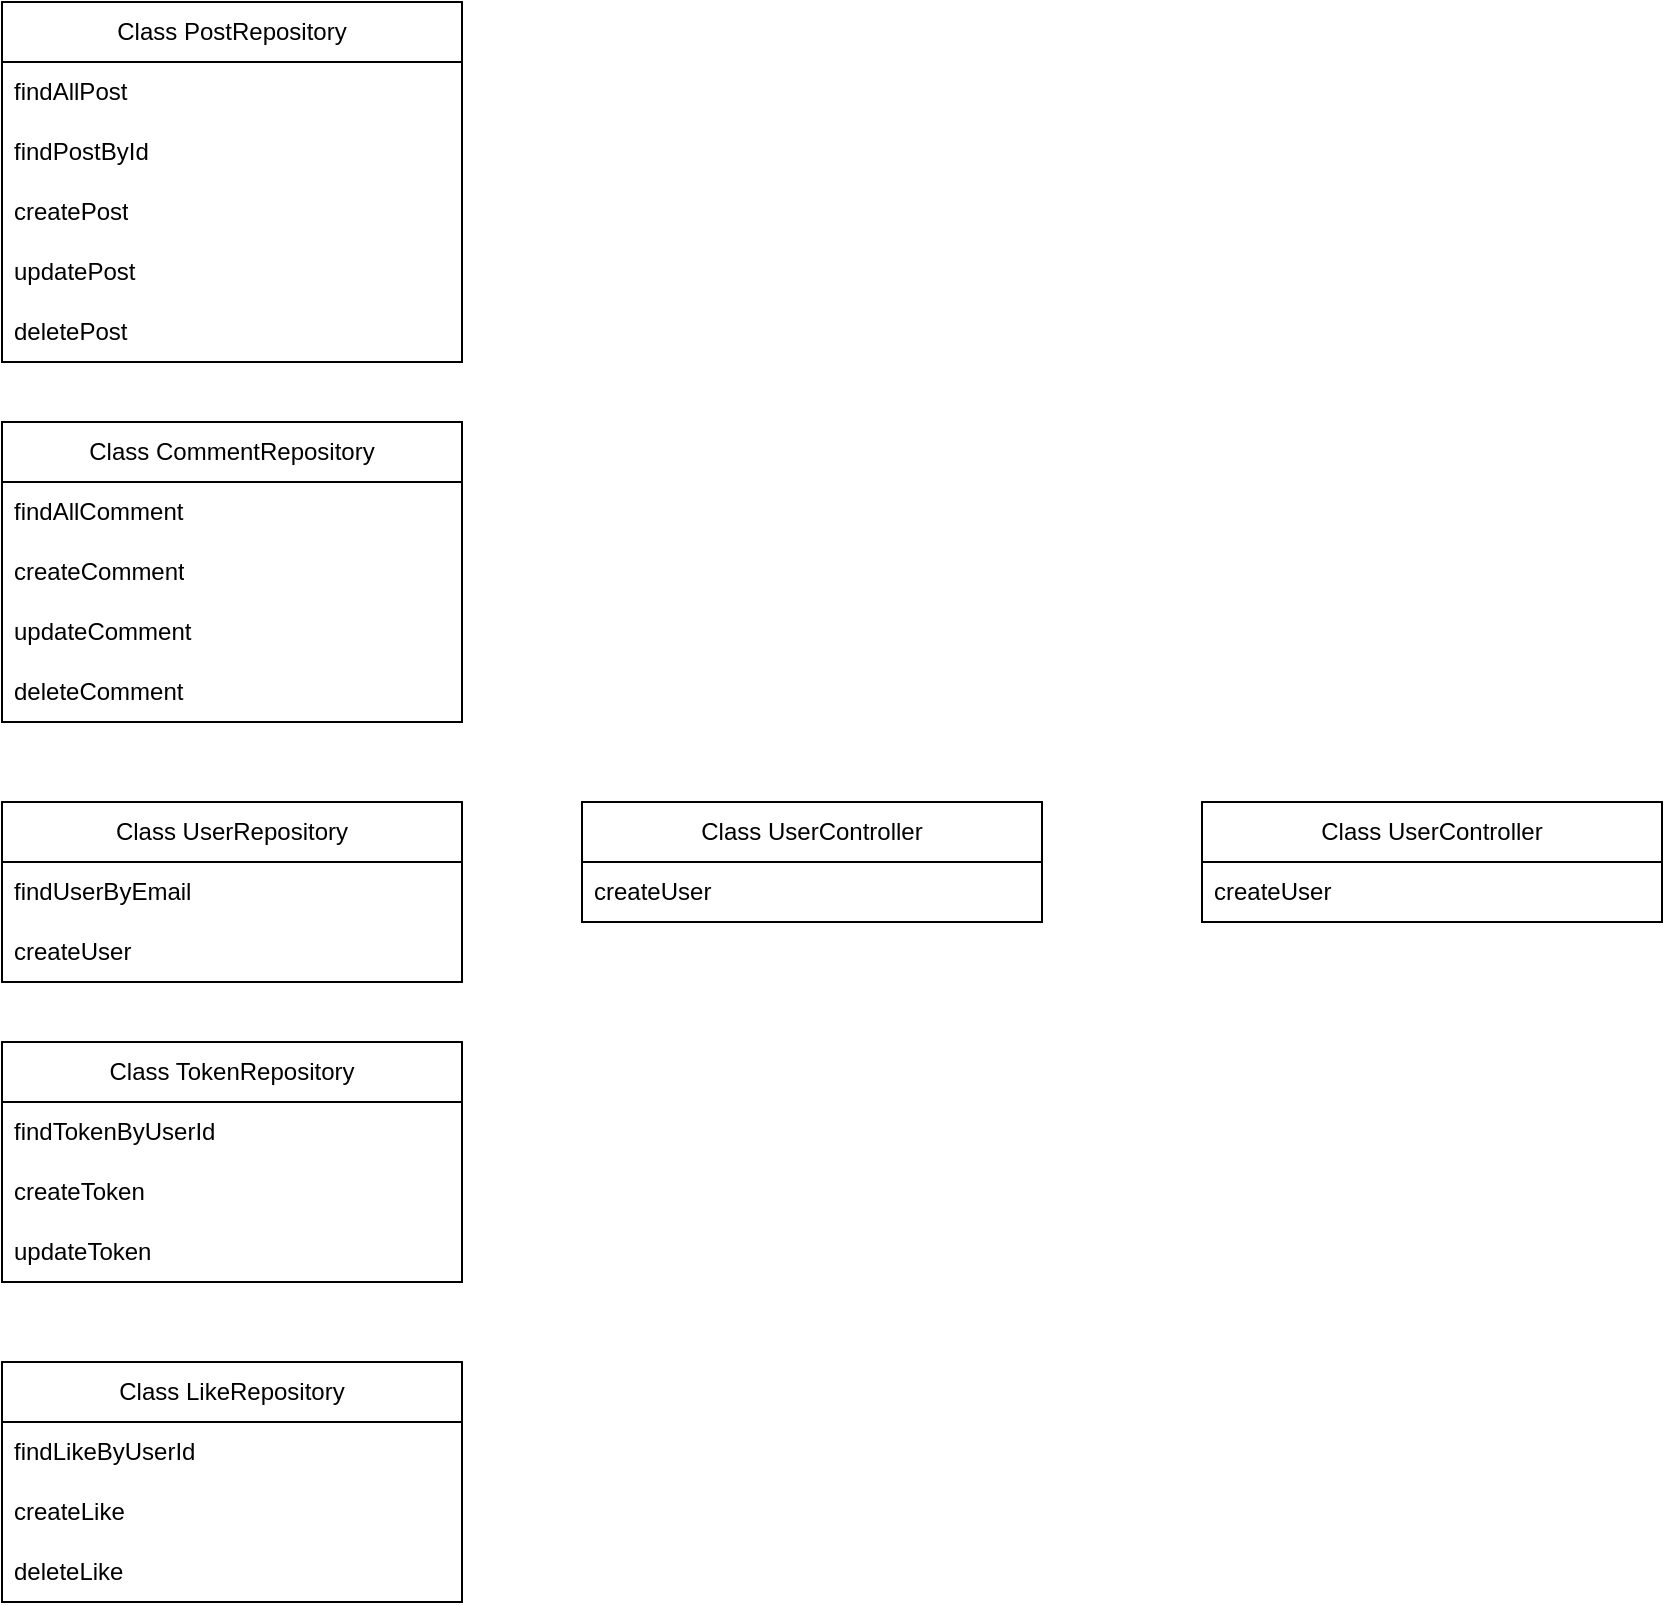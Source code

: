 <mxfile version="21.3.7" type="device">
  <diagram id="C5RBs43oDa-KdzZeNtuy" name="Page-1">
    <mxGraphModel dx="932" dy="1398" grid="1" gridSize="10" guides="1" tooltips="1" connect="1" arrows="1" fold="1" page="1" pageScale="1" pageWidth="827" pageHeight="1169" math="0" shadow="0">
      <root>
        <mxCell id="WIyWlLk6GJQsqaUBKTNV-0" />
        <mxCell id="WIyWlLk6GJQsqaUBKTNV-1" parent="WIyWlLk6GJQsqaUBKTNV-0" />
        <mxCell id="Op0aB26RjZMyBi_it7R--0" value="Class PostRepository" style="swimlane;fontStyle=0;childLayout=stackLayout;horizontal=1;startSize=30;horizontalStack=0;resizeParent=1;resizeParentMax=0;resizeLast=0;collapsible=1;marginBottom=0;whiteSpace=wrap;html=1;" vertex="1" parent="WIyWlLk6GJQsqaUBKTNV-1">
          <mxGeometry x="40" y="160" width="230" height="180" as="geometry">
            <mxRectangle x="30" y="170" width="160" height="30" as="alternateBounds" />
          </mxGeometry>
        </mxCell>
        <mxCell id="Op0aB26RjZMyBi_it7R--1" value="findAllPost" style="text;strokeColor=none;fillColor=none;align=left;verticalAlign=middle;spacingLeft=4;spacingRight=4;overflow=hidden;points=[[0,0.5],[1,0.5]];portConstraint=eastwest;rotatable=0;whiteSpace=wrap;html=1;" vertex="1" parent="Op0aB26RjZMyBi_it7R--0">
          <mxGeometry y="30" width="230" height="30" as="geometry" />
        </mxCell>
        <mxCell id="Op0aB26RjZMyBi_it7R--2" value="findPostById" style="text;strokeColor=none;fillColor=none;align=left;verticalAlign=middle;spacingLeft=4;spacingRight=4;overflow=hidden;points=[[0,0.5],[1,0.5]];portConstraint=eastwest;rotatable=0;whiteSpace=wrap;html=1;" vertex="1" parent="Op0aB26RjZMyBi_it7R--0">
          <mxGeometry y="60" width="230" height="30" as="geometry" />
        </mxCell>
        <mxCell id="Op0aB26RjZMyBi_it7R--3" value="createPost" style="text;strokeColor=none;fillColor=none;align=left;verticalAlign=middle;spacingLeft=4;spacingRight=4;overflow=hidden;points=[[0,0.5],[1,0.5]];portConstraint=eastwest;rotatable=0;whiteSpace=wrap;html=1;" vertex="1" parent="Op0aB26RjZMyBi_it7R--0">
          <mxGeometry y="90" width="230" height="30" as="geometry" />
        </mxCell>
        <mxCell id="Op0aB26RjZMyBi_it7R--14" value="updatePost" style="text;strokeColor=none;fillColor=none;align=left;verticalAlign=middle;spacingLeft=4;spacingRight=4;overflow=hidden;points=[[0,0.5],[1,0.5]];portConstraint=eastwest;rotatable=0;whiteSpace=wrap;html=1;" vertex="1" parent="Op0aB26RjZMyBi_it7R--0">
          <mxGeometry y="120" width="230" height="30" as="geometry" />
        </mxCell>
        <mxCell id="Op0aB26RjZMyBi_it7R--15" value="deletePost" style="text;strokeColor=none;fillColor=none;align=left;verticalAlign=middle;spacingLeft=4;spacingRight=4;overflow=hidden;points=[[0,0.5],[1,0.5]];portConstraint=eastwest;rotatable=0;whiteSpace=wrap;html=1;" vertex="1" parent="Op0aB26RjZMyBi_it7R--0">
          <mxGeometry y="150" width="230" height="30" as="geometry" />
        </mxCell>
        <mxCell id="Op0aB26RjZMyBi_it7R--22" value="Class UserRepository" style="swimlane;fontStyle=0;childLayout=stackLayout;horizontal=1;startSize=30;horizontalStack=0;resizeParent=1;resizeParentMax=0;resizeLast=0;collapsible=1;marginBottom=0;whiteSpace=wrap;html=1;" vertex="1" parent="WIyWlLk6GJQsqaUBKTNV-1">
          <mxGeometry x="40" y="560" width="230" height="90" as="geometry">
            <mxRectangle x="30" y="170" width="160" height="30" as="alternateBounds" />
          </mxGeometry>
        </mxCell>
        <mxCell id="Op0aB26RjZMyBi_it7R--23" value="findUserByEmail" style="text;strokeColor=none;fillColor=none;align=left;verticalAlign=middle;spacingLeft=4;spacingRight=4;overflow=hidden;points=[[0,0.5],[1,0.5]];portConstraint=eastwest;rotatable=0;whiteSpace=wrap;html=1;" vertex="1" parent="Op0aB26RjZMyBi_it7R--22">
          <mxGeometry y="30" width="230" height="30" as="geometry" />
        </mxCell>
        <mxCell id="Op0aB26RjZMyBi_it7R--27" value="createUser" style="text;strokeColor=none;fillColor=none;align=left;verticalAlign=middle;spacingLeft=4;spacingRight=4;overflow=hidden;points=[[0,0.5],[1,0.5]];portConstraint=eastwest;rotatable=0;whiteSpace=wrap;html=1;" vertex="1" parent="Op0aB26RjZMyBi_it7R--22">
          <mxGeometry y="60" width="230" height="30" as="geometry" />
        </mxCell>
        <mxCell id="Op0aB26RjZMyBi_it7R--16" value="Class CommentRepository" style="swimlane;fontStyle=0;childLayout=stackLayout;horizontal=1;startSize=30;horizontalStack=0;resizeParent=1;resizeParentMax=0;resizeLast=0;collapsible=1;marginBottom=0;whiteSpace=wrap;html=1;" vertex="1" parent="WIyWlLk6GJQsqaUBKTNV-1">
          <mxGeometry x="40" y="370" width="230" height="150" as="geometry">
            <mxRectangle x="30" y="170" width="160" height="30" as="alternateBounds" />
          </mxGeometry>
        </mxCell>
        <mxCell id="Op0aB26RjZMyBi_it7R--17" value="findAllComment" style="text;strokeColor=none;fillColor=none;align=left;verticalAlign=middle;spacingLeft=4;spacingRight=4;overflow=hidden;points=[[0,0.5],[1,0.5]];portConstraint=eastwest;rotatable=0;whiteSpace=wrap;html=1;" vertex="1" parent="Op0aB26RjZMyBi_it7R--16">
          <mxGeometry y="30" width="230" height="30" as="geometry" />
        </mxCell>
        <mxCell id="Op0aB26RjZMyBi_it7R--18" value="createComment" style="text;strokeColor=none;fillColor=none;align=left;verticalAlign=middle;spacingLeft=4;spacingRight=4;overflow=hidden;points=[[0,0.5],[1,0.5]];portConstraint=eastwest;rotatable=0;whiteSpace=wrap;html=1;" vertex="1" parent="Op0aB26RjZMyBi_it7R--16">
          <mxGeometry y="60" width="230" height="30" as="geometry" />
        </mxCell>
        <mxCell id="Op0aB26RjZMyBi_it7R--19" value="updateComment" style="text;strokeColor=none;fillColor=none;align=left;verticalAlign=middle;spacingLeft=4;spacingRight=4;overflow=hidden;points=[[0,0.5],[1,0.5]];portConstraint=eastwest;rotatable=0;whiteSpace=wrap;html=1;" vertex="1" parent="Op0aB26RjZMyBi_it7R--16">
          <mxGeometry y="90" width="230" height="30" as="geometry" />
        </mxCell>
        <mxCell id="Op0aB26RjZMyBi_it7R--20" value="deleteComment" style="text;strokeColor=none;fillColor=none;align=left;verticalAlign=middle;spacingLeft=4;spacingRight=4;overflow=hidden;points=[[0,0.5],[1,0.5]];portConstraint=eastwest;rotatable=0;whiteSpace=wrap;html=1;" vertex="1" parent="Op0aB26RjZMyBi_it7R--16">
          <mxGeometry y="120" width="230" height="30" as="geometry" />
        </mxCell>
        <mxCell id="Op0aB26RjZMyBi_it7R--28" value="Class TokenRepository" style="swimlane;fontStyle=0;childLayout=stackLayout;horizontal=1;startSize=30;horizontalStack=0;resizeParent=1;resizeParentMax=0;resizeLast=0;collapsible=1;marginBottom=0;whiteSpace=wrap;html=1;" vertex="1" parent="WIyWlLk6GJQsqaUBKTNV-1">
          <mxGeometry x="40" y="680" width="230" height="120" as="geometry">
            <mxRectangle x="30" y="170" width="160" height="30" as="alternateBounds" />
          </mxGeometry>
        </mxCell>
        <mxCell id="Op0aB26RjZMyBi_it7R--29" value="findTokenByUserId" style="text;strokeColor=none;fillColor=none;align=left;verticalAlign=middle;spacingLeft=4;spacingRight=4;overflow=hidden;points=[[0,0.5],[1,0.5]];portConstraint=eastwest;rotatable=0;whiteSpace=wrap;html=1;" vertex="1" parent="Op0aB26RjZMyBi_it7R--28">
          <mxGeometry y="30" width="230" height="30" as="geometry" />
        </mxCell>
        <mxCell id="Op0aB26RjZMyBi_it7R--30" value="createToken" style="text;strokeColor=none;fillColor=none;align=left;verticalAlign=middle;spacingLeft=4;spacingRight=4;overflow=hidden;points=[[0,0.5],[1,0.5]];portConstraint=eastwest;rotatable=0;whiteSpace=wrap;html=1;" vertex="1" parent="Op0aB26RjZMyBi_it7R--28">
          <mxGeometry y="60" width="230" height="30" as="geometry" />
        </mxCell>
        <mxCell id="Op0aB26RjZMyBi_it7R--31" value="updateToken" style="text;strokeColor=none;fillColor=none;align=left;verticalAlign=middle;spacingLeft=4;spacingRight=4;overflow=hidden;points=[[0,0.5],[1,0.5]];portConstraint=eastwest;rotatable=0;whiteSpace=wrap;html=1;" vertex="1" parent="Op0aB26RjZMyBi_it7R--28">
          <mxGeometry y="90" width="230" height="30" as="geometry" />
        </mxCell>
        <mxCell id="Op0aB26RjZMyBi_it7R--32" value="Class LikeRepository" style="swimlane;fontStyle=0;childLayout=stackLayout;horizontal=1;startSize=30;horizontalStack=0;resizeParent=1;resizeParentMax=0;resizeLast=0;collapsible=1;marginBottom=0;whiteSpace=wrap;html=1;" vertex="1" parent="WIyWlLk6GJQsqaUBKTNV-1">
          <mxGeometry x="40" y="840" width="230" height="120" as="geometry">
            <mxRectangle x="30" y="170" width="160" height="30" as="alternateBounds" />
          </mxGeometry>
        </mxCell>
        <mxCell id="Op0aB26RjZMyBi_it7R--33" value="findLikeByUserId" style="text;strokeColor=none;fillColor=none;align=left;verticalAlign=middle;spacingLeft=4;spacingRight=4;overflow=hidden;points=[[0,0.5],[1,0.5]];portConstraint=eastwest;rotatable=0;whiteSpace=wrap;html=1;" vertex="1" parent="Op0aB26RjZMyBi_it7R--32">
          <mxGeometry y="30" width="230" height="30" as="geometry" />
        </mxCell>
        <mxCell id="Op0aB26RjZMyBi_it7R--34" value="createLike" style="text;strokeColor=none;fillColor=none;align=left;verticalAlign=middle;spacingLeft=4;spacingRight=4;overflow=hidden;points=[[0,0.5],[1,0.5]];portConstraint=eastwest;rotatable=0;whiteSpace=wrap;html=1;" vertex="1" parent="Op0aB26RjZMyBi_it7R--32">
          <mxGeometry y="60" width="230" height="30" as="geometry" />
        </mxCell>
        <mxCell id="Op0aB26RjZMyBi_it7R--35" value="deleteLike" style="text;strokeColor=none;fillColor=none;align=left;verticalAlign=middle;spacingLeft=4;spacingRight=4;overflow=hidden;points=[[0,0.5],[1,0.5]];portConstraint=eastwest;rotatable=0;whiteSpace=wrap;html=1;" vertex="1" parent="Op0aB26RjZMyBi_it7R--32">
          <mxGeometry y="90" width="230" height="30" as="geometry" />
        </mxCell>
        <mxCell id="Op0aB26RjZMyBi_it7R--36" value="Class UserController" style="swimlane;fontStyle=0;childLayout=stackLayout;horizontal=1;startSize=30;horizontalStack=0;resizeParent=1;resizeParentMax=0;resizeLast=0;collapsible=1;marginBottom=0;whiteSpace=wrap;html=1;" vertex="1" parent="WIyWlLk6GJQsqaUBKTNV-1">
          <mxGeometry x="640" y="560" width="230" height="60" as="geometry">
            <mxRectangle x="30" y="170" width="160" height="30" as="alternateBounds" />
          </mxGeometry>
        </mxCell>
        <mxCell id="Op0aB26RjZMyBi_it7R--38" value="createUser" style="text;strokeColor=none;fillColor=none;align=left;verticalAlign=middle;spacingLeft=4;spacingRight=4;overflow=hidden;points=[[0,0.5],[1,0.5]];portConstraint=eastwest;rotatable=0;whiteSpace=wrap;html=1;" vertex="1" parent="Op0aB26RjZMyBi_it7R--36">
          <mxGeometry y="30" width="230" height="30" as="geometry" />
        </mxCell>
        <mxCell id="Op0aB26RjZMyBi_it7R--39" value="Class UserController" style="swimlane;fontStyle=0;childLayout=stackLayout;horizontal=1;startSize=30;horizontalStack=0;resizeParent=1;resizeParentMax=0;resizeLast=0;collapsible=1;marginBottom=0;whiteSpace=wrap;html=1;" vertex="1" parent="WIyWlLk6GJQsqaUBKTNV-1">
          <mxGeometry x="330" y="560" width="230" height="60" as="geometry">
            <mxRectangle x="30" y="170" width="160" height="30" as="alternateBounds" />
          </mxGeometry>
        </mxCell>
        <mxCell id="Op0aB26RjZMyBi_it7R--40" value="createUser" style="text;strokeColor=none;fillColor=none;align=left;verticalAlign=middle;spacingLeft=4;spacingRight=4;overflow=hidden;points=[[0,0.5],[1,0.5]];portConstraint=eastwest;rotatable=0;whiteSpace=wrap;html=1;" vertex="1" parent="Op0aB26RjZMyBi_it7R--39">
          <mxGeometry y="30" width="230" height="30" as="geometry" />
        </mxCell>
      </root>
    </mxGraphModel>
  </diagram>
</mxfile>
